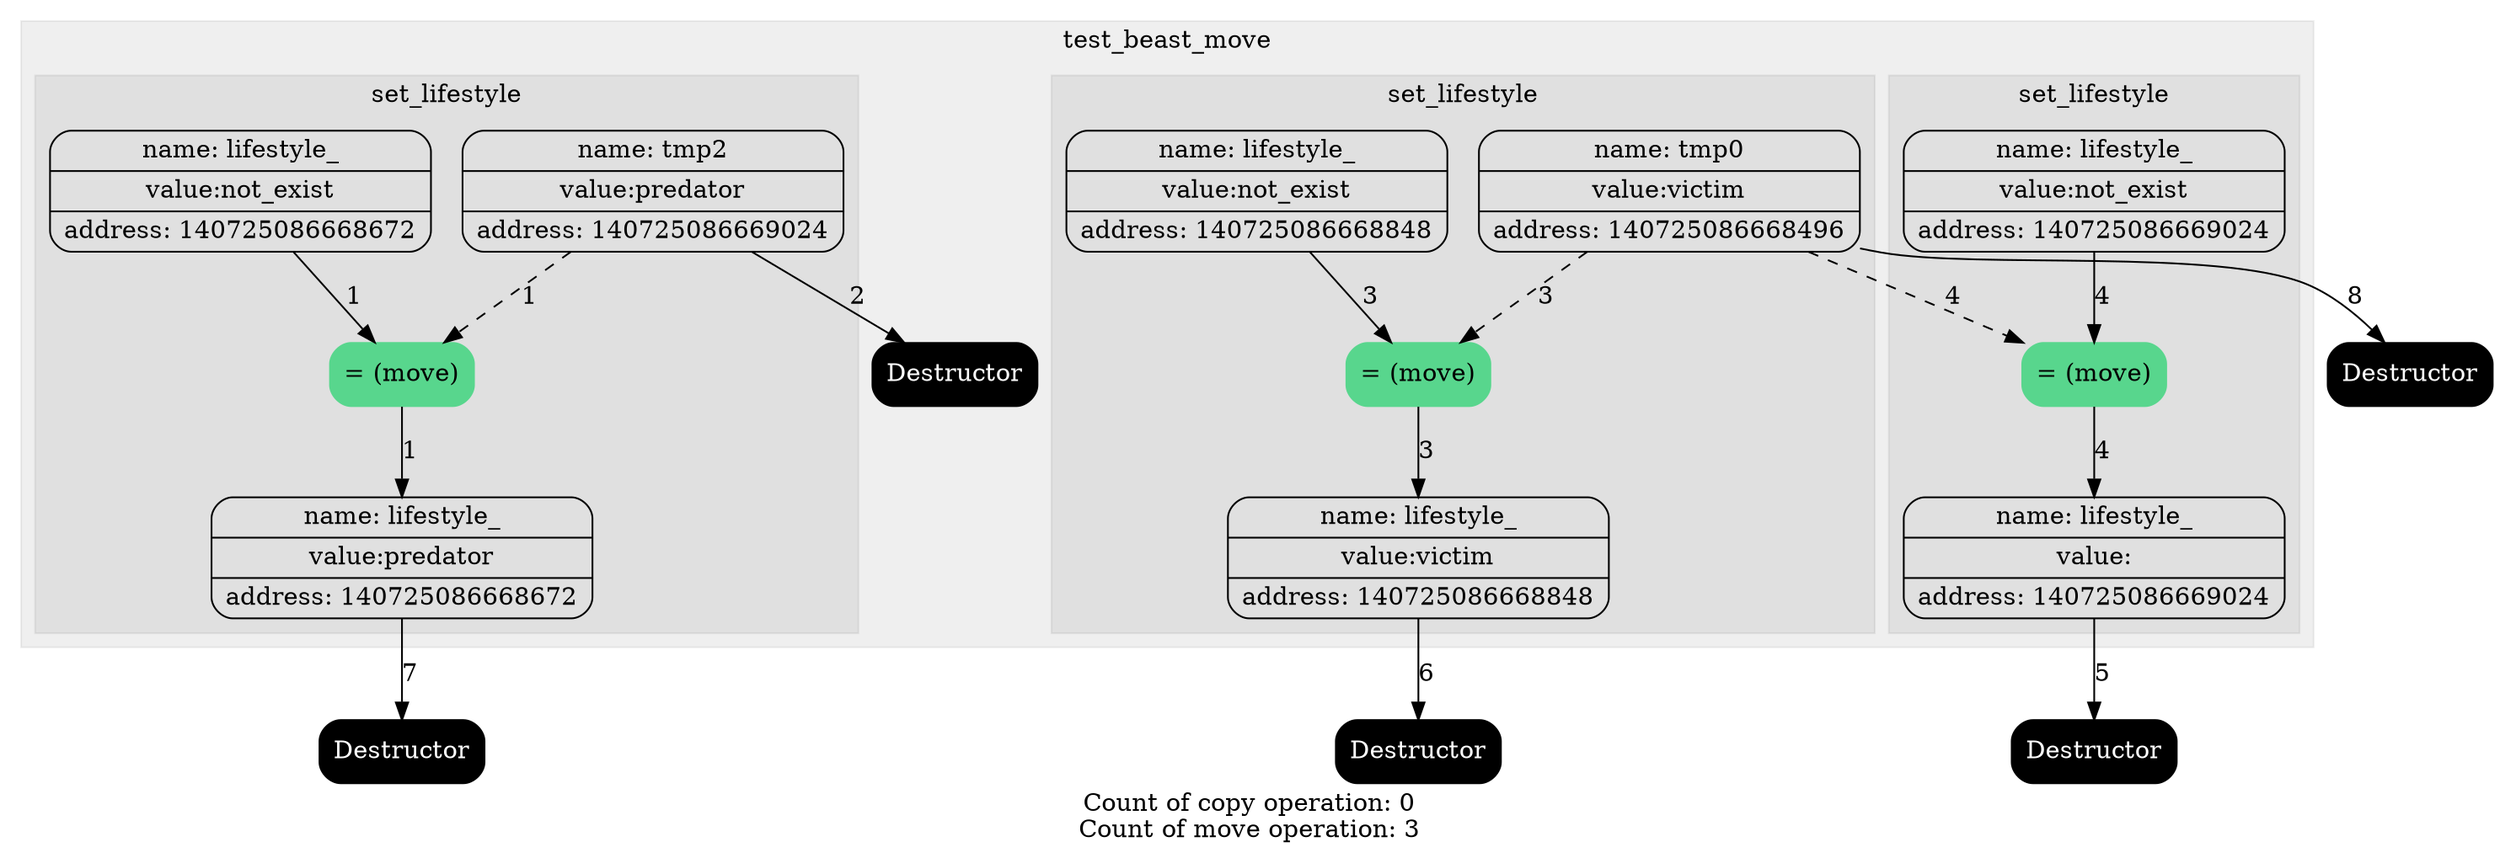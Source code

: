 digraph G{
trankdir=HR;
node[shape=Mrecord];

subgraph "cluster_0" {
label = test_beast_move;
style= filled
color = "#00000010";
1[label="{ {name: tmp0} | {value:victim} | {address: 140725086668496}} " color=""style=""fontcolor=""];
2[label="{ {name: tmp1} | {value:not_exist} | {address: 140725086668672}} " color=""style=""fontcolor=""];
2[label="{ {name: lifestyle_} | {value:not_exist} | {address: 140725086668672}} " color=""style=""fontcolor=""];
3[label="{ {name: tmp2} | {value:predator} | {address: 140725086669024}} " color=""style=""fontcolor=""];
subgraph "cluster_1" {
label = set_lifestyle;
style= filled
color = "#00000010";
4[label="= (move)" color = "#58D68D" style = "filled"fontcolor =""];
edge[style = "" color = ""label = "1"fontcolor =""]2->4;
edge[style = "dashed" color = ""label = "1"fontcolor =""]3->4;
5[label="{ {name: lifestyle_} | {value:predator} | {address: 140725086668672}} " color=""style=""fontcolor=""];
edge[style = "" color = ""label = "1"fontcolor =""]4->5;
}
6[label="Destructor" color = "black" style = "filled"fontcolor ="white"];
edge[style = "" color = ""label = "2"fontcolor =""]3->6;
7[label="{ {name: tmp3} | {value:not_exist} | {address: 140725086668848}} " color=""style=""fontcolor=""];
7[label="{ {name: lifestyle_} | {value:not_exist} | {address: 140725086668848}} " color=""style=""fontcolor=""];
subgraph "cluster_2" {
label = set_lifestyle;
style= filled
color = "#00000010";
8[label="= (move)" color = "#58D68D" style = "filled"fontcolor =""];
edge[style = "" color = ""label = "3"fontcolor =""]7->8;
edge[style = "dashed" color = ""label = "3"fontcolor =""]1->8;
9[label="{ {name: lifestyle_} | {value:victim} | {address: 140725086668848}} " color=""style=""fontcolor=""];
edge[style = "" color = ""label = "3"fontcolor =""]8->9;
}
10[label="{ {name: tmp4} | {value:not_exist} | {address: 140725086669024}} " color=""style=""fontcolor=""];
10[label="{ {name: lifestyle_} | {value:not_exist} | {address: 140725086669024}} " color=""style=""fontcolor=""];
subgraph "cluster_3" {
label = set_lifestyle;
style= filled
color = "#00000010";
11[label="= (move)" color = "#58D68D" style = "filled"fontcolor =""];
edge[style = "" color = ""label = "4"fontcolor =""]10->11;
edge[style = "dashed" color = ""label = "4"fontcolor =""]1->11;
12[label="{ {name: lifestyle_} | {value:} | {address: 140725086669024}} " color=""style=""fontcolor=""];
edge[style = "" color = ""label = "4"fontcolor =""]11->12;
}
}
13[label="Destructor" color = "black" style = "filled"fontcolor ="white"];
edge[style = "" color = ""label = "5"fontcolor =""]12->13;
14[label="Destructor" color = "black" style = "filled"fontcolor ="white"];
edge[style = "" color = ""label = "6"fontcolor =""]9->14;
15[label="Destructor" color = "black" style = "filled"fontcolor ="white"];
edge[style = "" color = ""label = "7"fontcolor =""]5->15;
16[label="Destructor" color = "black" style = "filled"fontcolor ="white"];
edge[style = "" color = ""label = "8"fontcolor =""]1->16;
label="Count of copy operation: 0
Count of move operation: 3"}